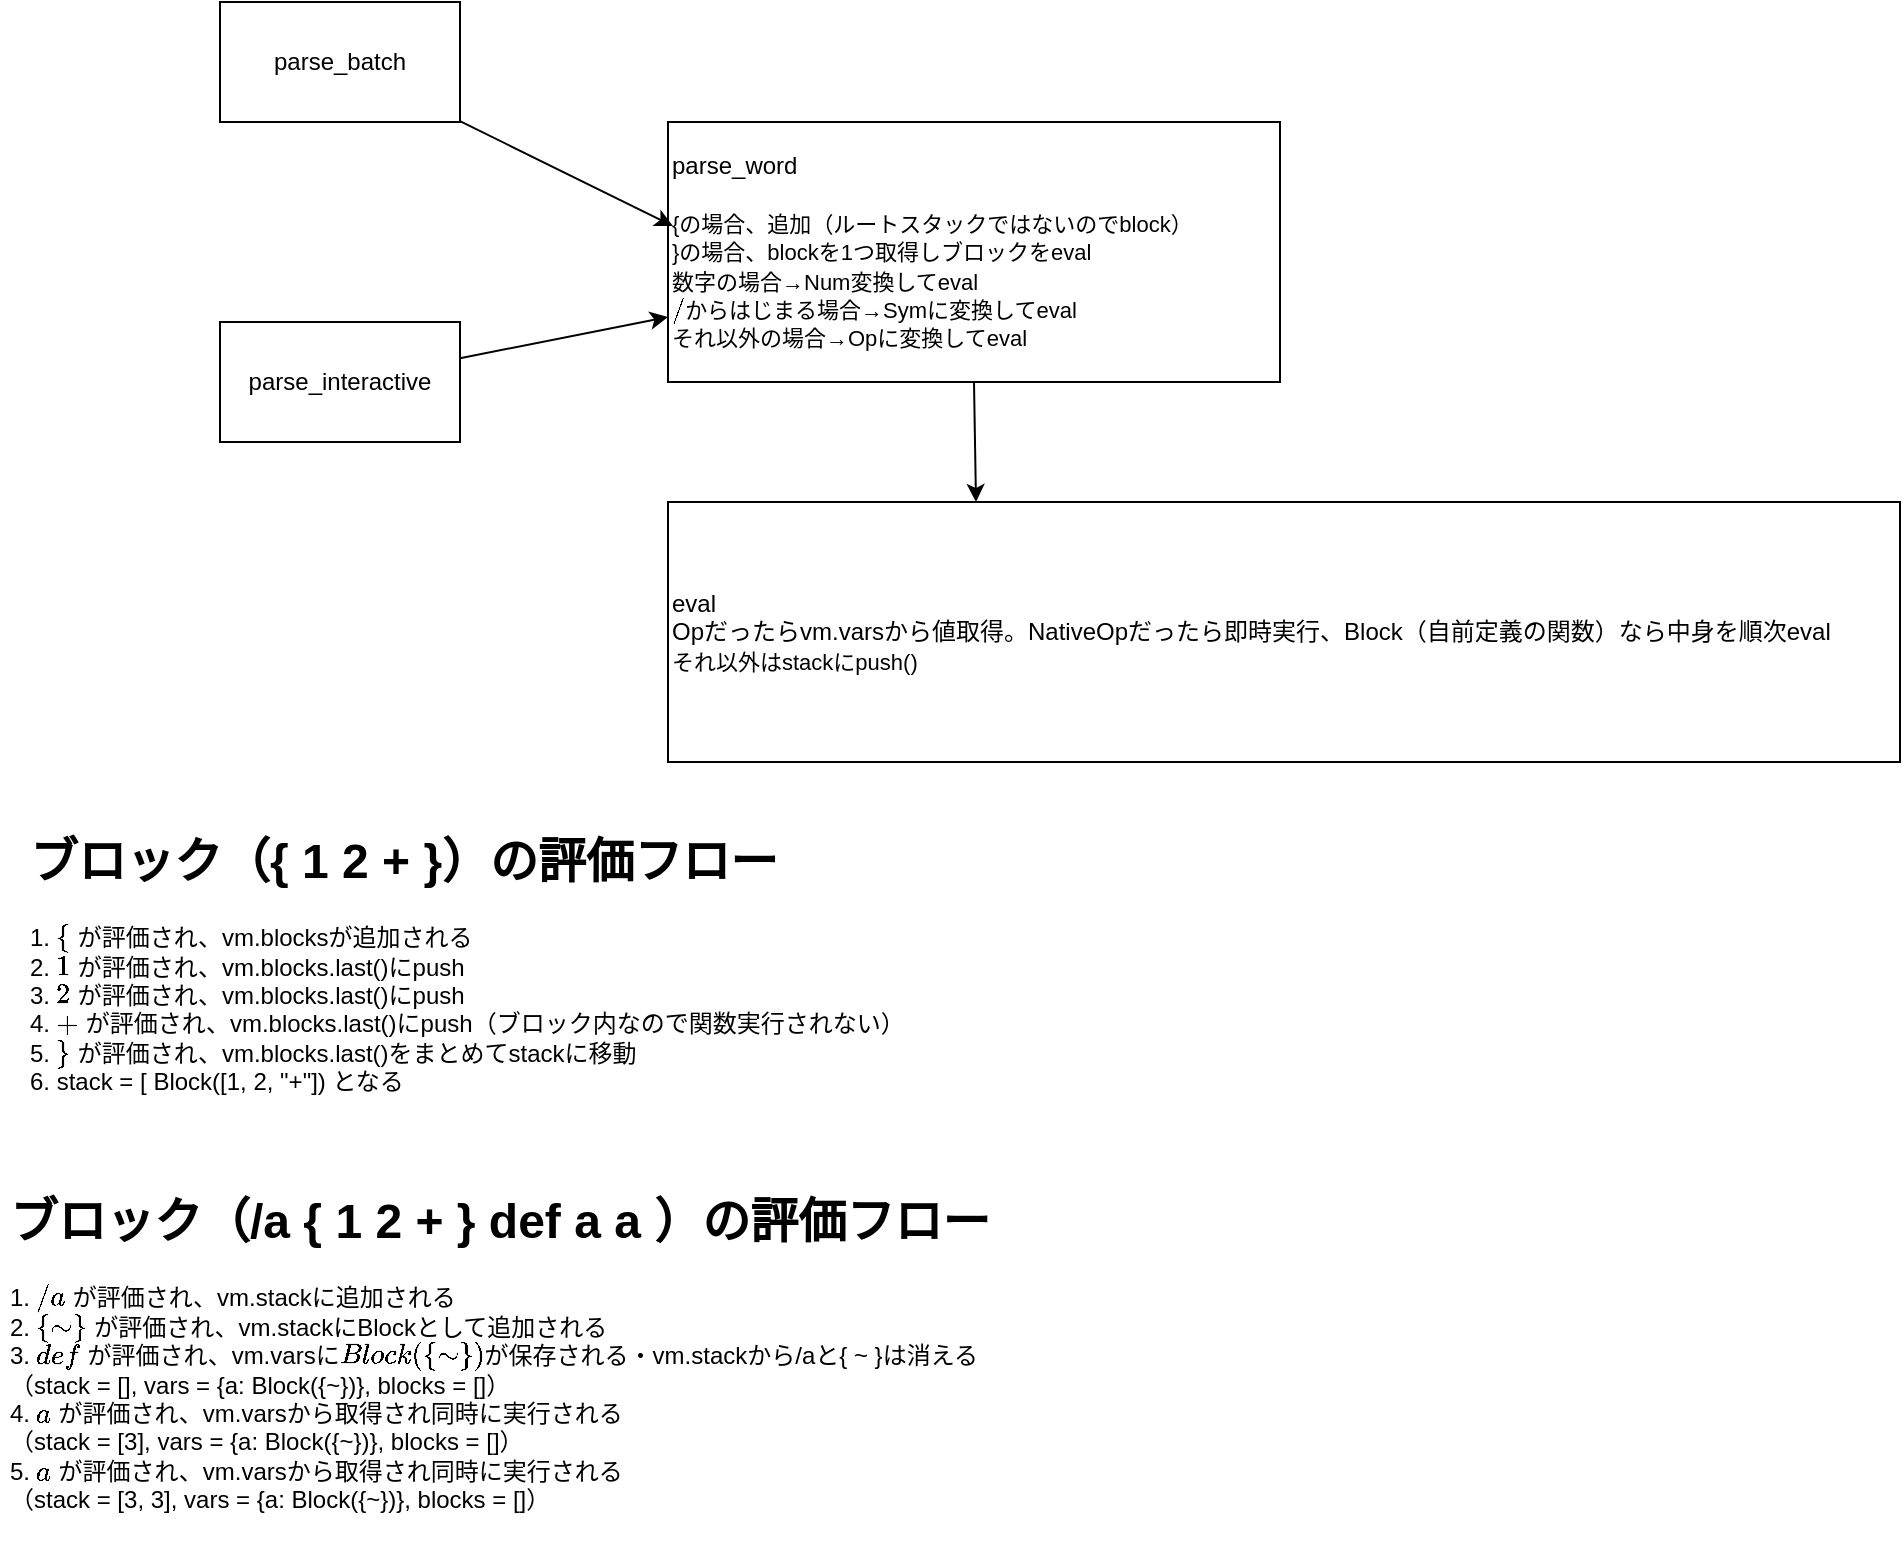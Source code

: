 <mxfile>
    <diagram id="aul5IFUKA8XRQZymiXtf" name="ページ1">
        <mxGraphModel dx="1059" dy="472" grid="1" gridSize="10" guides="1" tooltips="1" connect="1" arrows="1" fold="1" page="1" pageScale="1" pageWidth="827" pageHeight="1169" math="0" shadow="0">
            <root>
                <mxCell id="0"/>
                <mxCell id="1" parent="0"/>
                <mxCell id="19" style="edgeStyle=none;html=1;exitX=0.5;exitY=1;exitDx=0;exitDy=0;entryX=0.25;entryY=0;entryDx=0;entryDy=0;" edge="1" parent="1" source="2" target="15">
                    <mxGeometry relative="1" as="geometry"/>
                </mxCell>
                <mxCell id="2" value="parse_word&lt;br&gt;&lt;br&gt;&lt;span style=&quot;font-size: 11px; background-color: rgb(255, 255, 255);&quot;&gt;{の場合、追加&lt;/span&gt;&lt;span style=&quot;font-size: 11px; background-color: rgb(255, 255, 255);&quot;&gt;（ルートスタックではないのでblock）&lt;/span&gt;&lt;br style=&quot;border-color: var(--border-color); font-size: 11px;&quot;&gt;&lt;span style=&quot;font-size: 11px; background-color: rgb(255, 255, 255);&quot;&gt;}の場合、blockを1つ取得しブロックをeval&lt;br&gt;&lt;/span&gt;&lt;span style=&quot;font-size: 11px; background-color: rgb(255, 255, 255);&quot;&gt;数字の場合→Num変換してeval&lt;br&gt;&lt;/span&gt;&lt;span style=&quot;font-size: 11px; background-color: rgb(255, 255, 255);&quot;&gt;`/`からはじまる場合→Symに変換してeval&lt;/span&gt;&lt;span style=&quot;font-size: 11px; background-color: rgb(255, 255, 255);&quot;&gt;&lt;br&gt;それ以外の場合→Opに変換してeval&lt;br&gt;&lt;/span&gt;" style="rounded=0;whiteSpace=wrap;html=1;align=left;" vertex="1" parent="1">
                    <mxGeometry x="354" y="190" width="306" height="130" as="geometry"/>
                </mxCell>
                <mxCell id="5" style="edgeStyle=none;html=1;entryX=0.008;entryY=0.4;entryDx=0;entryDy=0;entryPerimeter=0;" edge="1" parent="1" source="3" target="2">
                    <mxGeometry relative="1" as="geometry"/>
                </mxCell>
                <mxCell id="3" value="parse_batch" style="rounded=0;whiteSpace=wrap;html=1;" vertex="1" parent="1">
                    <mxGeometry x="130" y="130" width="120" height="60" as="geometry"/>
                </mxCell>
                <mxCell id="6" style="edgeStyle=none;html=1;entryX=0;entryY=0.75;entryDx=0;entryDy=0;" edge="1" parent="1" source="4" target="2">
                    <mxGeometry relative="1" as="geometry"/>
                </mxCell>
                <mxCell id="4" value="parse_interactive" style="rounded=0;whiteSpace=wrap;html=1;" vertex="1" parent="1">
                    <mxGeometry x="130" y="290" width="120" height="60" as="geometry"/>
                </mxCell>
                <mxCell id="15" value="eval&lt;br&gt;Opだったらvm.varsから値取得。NativeOpだったら即時実行、Block（自前定義の関数）なら中身を順次eval&lt;br&gt;&lt;span style=&quot;font-size: 11px; background-color: rgb(255, 255, 255);&quot;&gt;それ以外はstackにpush()&lt;br&gt;&lt;/span&gt;" style="rounded=0;whiteSpace=wrap;html=1;align=left;" vertex="1" parent="1">
                    <mxGeometry x="354" y="380" width="616" height="130" as="geometry"/>
                </mxCell>
                <mxCell id="17" value="&lt;h1&gt;ブロック（{ 1 2 + }）の評価フロー&lt;/h1&gt;&lt;p&gt;1. `{` が評価され、vm.blocksが追加される&lt;br&gt;2. `1` が評価され、vm.blocks.last()にpush&lt;br&gt;3. `2` が評価され、vm.blocks.last()にpush&lt;br&gt;4. `+` が評価され、vm.blocks.last()にpush（ブロック内なので関数実行されない）&lt;br&gt;5. `}` が評価され、vm.blocks.last()をまとめてstackに移動&lt;br&gt;6. stack = [ Block([1, 2, &quot;+&quot;]) となる&lt;/p&gt;" style="text;html=1;strokeColor=none;fillColor=none;spacing=5;spacingTop=-20;whiteSpace=wrap;overflow=hidden;rounded=0;" vertex="1" parent="1">
                    <mxGeometry x="30" y="540" width="510" height="140" as="geometry"/>
                </mxCell>
                <mxCell id="18" value="&lt;h1&gt;ブロック（/a { 1 2 + } def a a ）の評価フロー&lt;/h1&gt;&lt;p&gt;1. `/a` が評価され、vm.stackに追加される&lt;br&gt;2. `{ ~ }` が評価され、vm.stackにBlockとして追加される&lt;br&gt;3. `def` が評価され、vm.varsに`Block({ ~ })`が保存される・vm.stackから/aと{ ~ }は消える&lt;br&gt;（stack = [], vars = {a: Block({~})}, blocks = []）&lt;br&gt;4. `a` が評価され、vm.varsから取得され同時に実行される&lt;br&gt;（stack = [3], vars = {a: Block({~})}, blocks = []）&lt;br&gt;5. `a` が評価され、vm.varsから取得され同時に実行される&lt;br&gt;（stack = [3, 3], vars = {a: Block({~})}, blocks = []）&lt;br&gt;&lt;/p&gt;" style="text;html=1;strokeColor=none;fillColor=none;spacing=5;spacingTop=-20;whiteSpace=wrap;overflow=hidden;rounded=0;" vertex="1" parent="1">
                    <mxGeometry x="20" y="720" width="510" height="180" as="geometry"/>
                </mxCell>
            </root>
        </mxGraphModel>
    </diagram>
</mxfile>